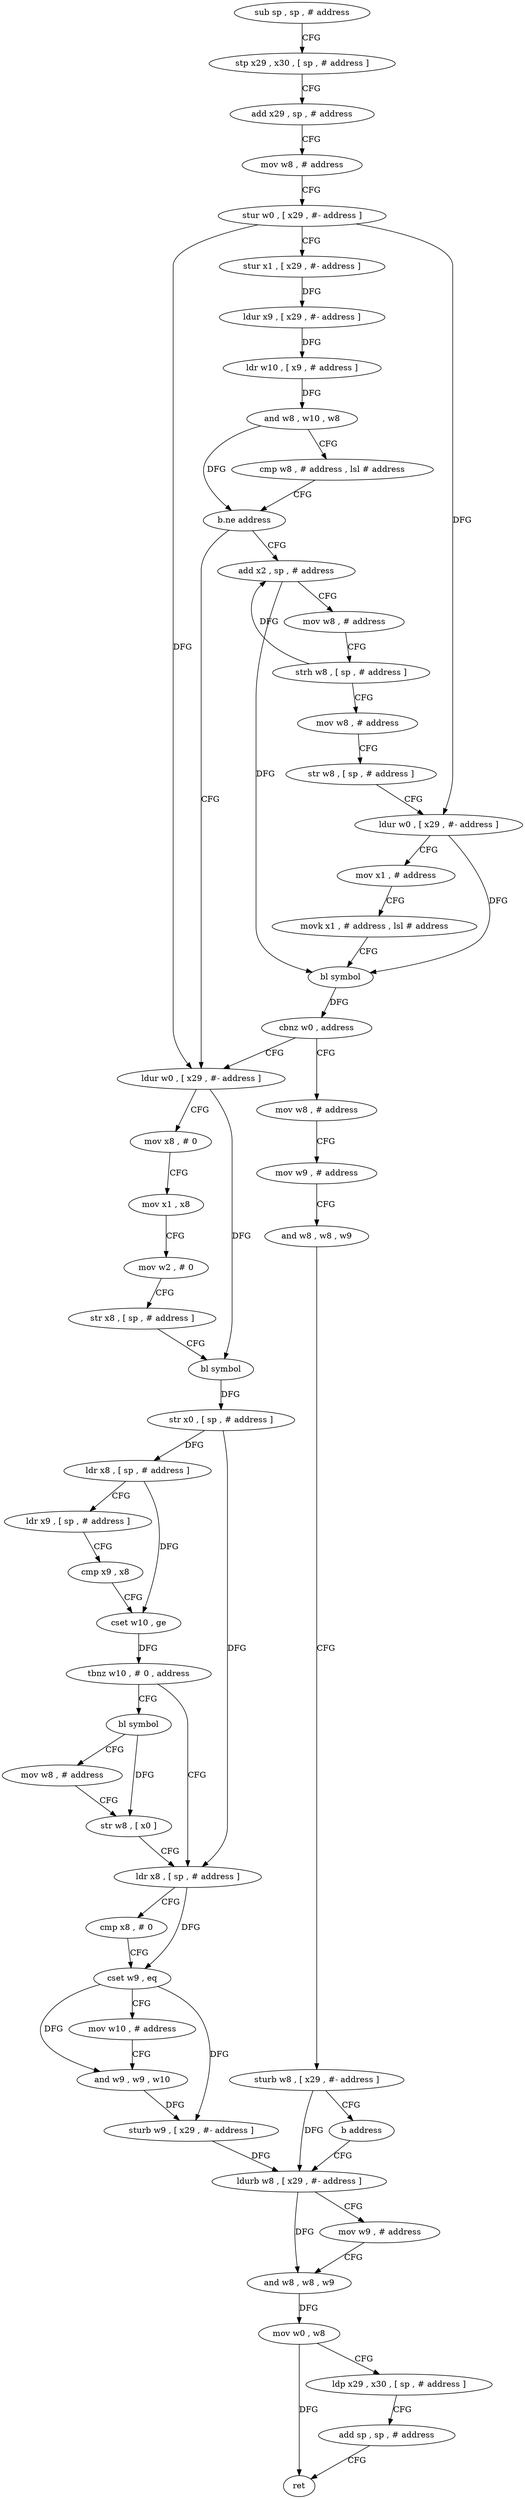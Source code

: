 digraph "func" {
"4209876" [label = "sub sp , sp , # address" ]
"4209880" [label = "stp x29 , x30 , [ sp , # address ]" ]
"4209884" [label = "add x29 , sp , # address" ]
"4209888" [label = "mov w8 , # address" ]
"4209892" [label = "stur w0 , [ x29 , #- address ]" ]
"4209896" [label = "stur x1 , [ x29 , #- address ]" ]
"4209900" [label = "ldur x9 , [ x29 , #- address ]" ]
"4209904" [label = "ldr w10 , [ x9 , # address ]" ]
"4209908" [label = "and w8 , w10 , w8" ]
"4209912" [label = "cmp w8 , # address , lsl # address" ]
"4209916" [label = "b.ne address" ]
"4209980" [label = "ldur w0 , [ x29 , #- address ]" ]
"4209920" [label = "add x2 , sp , # address" ]
"4209984" [label = "mov x8 , # 0" ]
"4209988" [label = "mov x1 , x8" ]
"4209992" [label = "mov w2 , # 0" ]
"4209996" [label = "str x8 , [ sp , # address ]" ]
"4210000" [label = "bl symbol" ]
"4210004" [label = "str x0 , [ sp , # address ]" ]
"4210008" [label = "ldr x8 , [ sp , # address ]" ]
"4210012" [label = "ldr x9 , [ sp , # address ]" ]
"4210016" [label = "cmp x9 , x8" ]
"4210020" [label = "cset w10 , ge" ]
"4210024" [label = "tbnz w10 , # 0 , address" ]
"4210040" [label = "ldr x8 , [ sp , # address ]" ]
"4210028" [label = "bl symbol" ]
"4209924" [label = "mov w8 , # address" ]
"4209928" [label = "strh w8 , [ sp , # address ]" ]
"4209932" [label = "mov w8 , # address" ]
"4209936" [label = "str w8 , [ sp , # address ]" ]
"4209940" [label = "ldur w0 , [ x29 , #- address ]" ]
"4209944" [label = "mov x1 , # address" ]
"4209948" [label = "movk x1 , # address , lsl # address" ]
"4209952" [label = "bl symbol" ]
"4209956" [label = "cbnz w0 , address" ]
"4209960" [label = "mov w8 , # address" ]
"4210044" [label = "cmp x8 , # 0" ]
"4210048" [label = "cset w9 , eq" ]
"4210052" [label = "mov w10 , # address" ]
"4210056" [label = "and w9 , w9 , w10" ]
"4210060" [label = "sturb w9 , [ x29 , #- address ]" ]
"4210064" [label = "ldurb w8 , [ x29 , #- address ]" ]
"4210032" [label = "mov w8 , # address" ]
"4210036" [label = "str w8 , [ x0 ]" ]
"4209964" [label = "mov w9 , # address" ]
"4209968" [label = "and w8 , w8 , w9" ]
"4209972" [label = "sturb w8 , [ x29 , #- address ]" ]
"4209976" [label = "b address" ]
"4210068" [label = "mov w9 , # address" ]
"4210072" [label = "and w8 , w8 , w9" ]
"4210076" [label = "mov w0 , w8" ]
"4210080" [label = "ldp x29 , x30 , [ sp , # address ]" ]
"4210084" [label = "add sp , sp , # address" ]
"4210088" [label = "ret" ]
"4209876" -> "4209880" [ label = "CFG" ]
"4209880" -> "4209884" [ label = "CFG" ]
"4209884" -> "4209888" [ label = "CFG" ]
"4209888" -> "4209892" [ label = "CFG" ]
"4209892" -> "4209896" [ label = "CFG" ]
"4209892" -> "4209980" [ label = "DFG" ]
"4209892" -> "4209940" [ label = "DFG" ]
"4209896" -> "4209900" [ label = "DFG" ]
"4209900" -> "4209904" [ label = "DFG" ]
"4209904" -> "4209908" [ label = "DFG" ]
"4209908" -> "4209912" [ label = "CFG" ]
"4209908" -> "4209916" [ label = "DFG" ]
"4209912" -> "4209916" [ label = "CFG" ]
"4209916" -> "4209980" [ label = "CFG" ]
"4209916" -> "4209920" [ label = "CFG" ]
"4209980" -> "4209984" [ label = "CFG" ]
"4209980" -> "4210000" [ label = "DFG" ]
"4209920" -> "4209924" [ label = "CFG" ]
"4209920" -> "4209952" [ label = "DFG" ]
"4209984" -> "4209988" [ label = "CFG" ]
"4209988" -> "4209992" [ label = "CFG" ]
"4209992" -> "4209996" [ label = "CFG" ]
"4209996" -> "4210000" [ label = "CFG" ]
"4210000" -> "4210004" [ label = "DFG" ]
"4210004" -> "4210008" [ label = "DFG" ]
"4210004" -> "4210040" [ label = "DFG" ]
"4210008" -> "4210012" [ label = "CFG" ]
"4210008" -> "4210020" [ label = "DFG" ]
"4210012" -> "4210016" [ label = "CFG" ]
"4210016" -> "4210020" [ label = "CFG" ]
"4210020" -> "4210024" [ label = "DFG" ]
"4210024" -> "4210040" [ label = "CFG" ]
"4210024" -> "4210028" [ label = "CFG" ]
"4210040" -> "4210044" [ label = "CFG" ]
"4210040" -> "4210048" [ label = "DFG" ]
"4210028" -> "4210032" [ label = "CFG" ]
"4210028" -> "4210036" [ label = "DFG" ]
"4209924" -> "4209928" [ label = "CFG" ]
"4209928" -> "4209932" [ label = "CFG" ]
"4209928" -> "4209920" [ label = "DFG" ]
"4209932" -> "4209936" [ label = "CFG" ]
"4209936" -> "4209940" [ label = "CFG" ]
"4209940" -> "4209944" [ label = "CFG" ]
"4209940" -> "4209952" [ label = "DFG" ]
"4209944" -> "4209948" [ label = "CFG" ]
"4209948" -> "4209952" [ label = "CFG" ]
"4209952" -> "4209956" [ label = "DFG" ]
"4209956" -> "4209980" [ label = "CFG" ]
"4209956" -> "4209960" [ label = "CFG" ]
"4209960" -> "4209964" [ label = "CFG" ]
"4210044" -> "4210048" [ label = "CFG" ]
"4210048" -> "4210052" [ label = "CFG" ]
"4210048" -> "4210056" [ label = "DFG" ]
"4210048" -> "4210060" [ label = "DFG" ]
"4210052" -> "4210056" [ label = "CFG" ]
"4210056" -> "4210060" [ label = "DFG" ]
"4210060" -> "4210064" [ label = "DFG" ]
"4210064" -> "4210068" [ label = "CFG" ]
"4210064" -> "4210072" [ label = "DFG" ]
"4210032" -> "4210036" [ label = "CFG" ]
"4210036" -> "4210040" [ label = "CFG" ]
"4209964" -> "4209968" [ label = "CFG" ]
"4209968" -> "4209972" [ label = "CFG" ]
"4209972" -> "4209976" [ label = "CFG" ]
"4209972" -> "4210064" [ label = "DFG" ]
"4209976" -> "4210064" [ label = "CFG" ]
"4210068" -> "4210072" [ label = "CFG" ]
"4210072" -> "4210076" [ label = "DFG" ]
"4210076" -> "4210080" [ label = "CFG" ]
"4210076" -> "4210088" [ label = "DFG" ]
"4210080" -> "4210084" [ label = "CFG" ]
"4210084" -> "4210088" [ label = "CFG" ]
}
